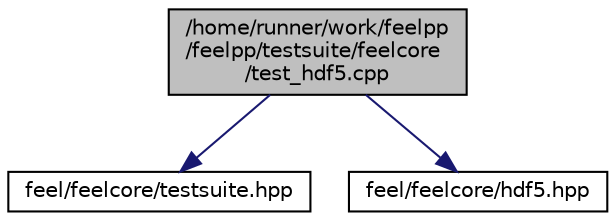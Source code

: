 digraph "/home/runner/work/feelpp/feelpp/testsuite/feelcore/test_hdf5.cpp"
{
 // LATEX_PDF_SIZE
  edge [fontname="Helvetica",fontsize="10",labelfontname="Helvetica",labelfontsize="10"];
  node [fontname="Helvetica",fontsize="10",shape=record];
  Node1 [label="/home/runner/work/feelpp\l/feelpp/testsuite/feelcore\l/test_hdf5.cpp",height=0.2,width=0.4,color="black", fillcolor="grey75", style="filled", fontcolor="black",tooltip=" "];
  Node1 -> Node2 [color="midnightblue",fontsize="10",style="solid",fontname="Helvetica"];
  Node2 [label="feel/feelcore/testsuite.hpp",height=0.2,width=0.4,color="black", fillcolor="white", style="filled",URL="$testsuite_8hpp.html",tooltip=" "];
  Node1 -> Node3 [color="midnightblue",fontsize="10",style="solid",fontname="Helvetica"];
  Node3 [label="feel/feelcore/hdf5.hpp",height=0.2,width=0.4,color="black", fillcolor="white", style="filled",URL="$hdf5_8hpp.html",tooltip=" "];
}
